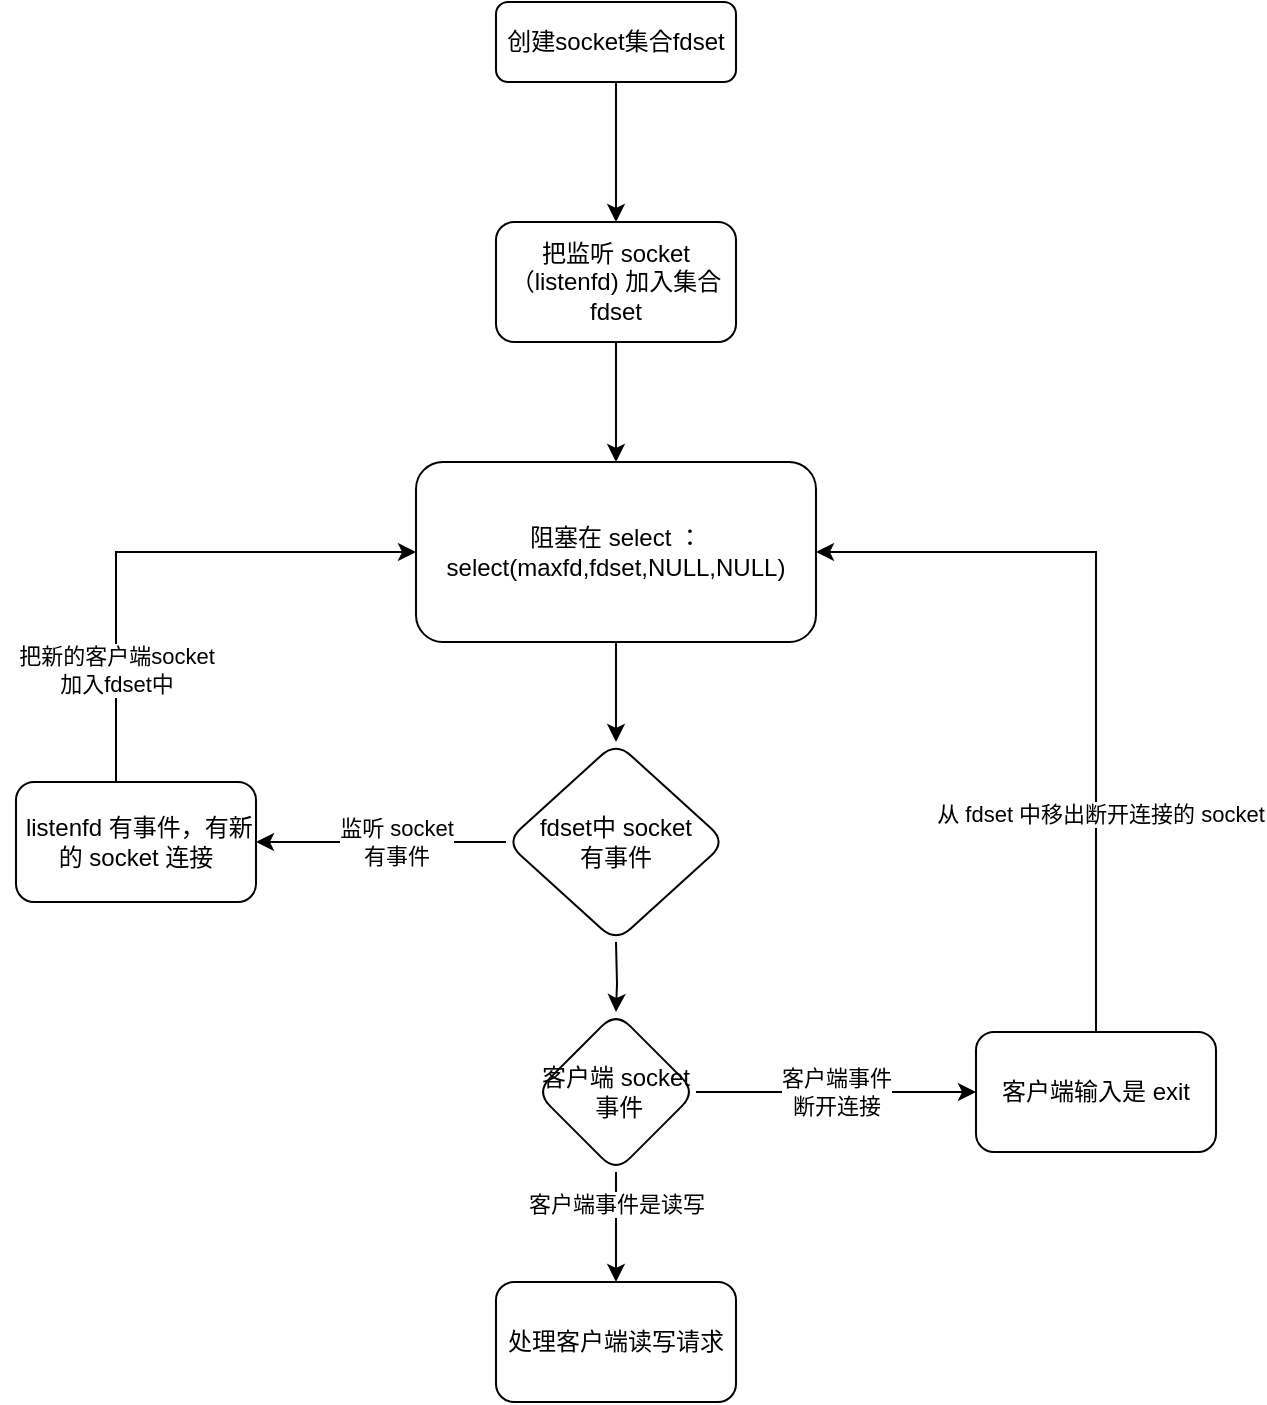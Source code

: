 <mxfile version="18.0.7" type="github">
  <diagram id="C5RBs43oDa-KdzZeNtuy" name="Page-1">
    <mxGraphModel dx="1533" dy="823" grid="1" gridSize="10" guides="1" tooltips="1" connect="1" arrows="1" fold="1" page="1" pageScale="1" pageWidth="827" pageHeight="1169" math="0" shadow="0">
      <root>
        <mxCell id="WIyWlLk6GJQsqaUBKTNV-0" />
        <mxCell id="WIyWlLk6GJQsqaUBKTNV-1" parent="WIyWlLk6GJQsqaUBKTNV-0" />
        <mxCell id="_Qrjj7MO7bXbj3af5D12-1" value="" style="edgeStyle=orthogonalEdgeStyle;rounded=0;orthogonalLoop=1;jettySize=auto;html=1;" edge="1" parent="WIyWlLk6GJQsqaUBKTNV-1" source="WIyWlLk6GJQsqaUBKTNV-3" target="_Qrjj7MO7bXbj3af5D12-0">
          <mxGeometry relative="1" as="geometry" />
        </mxCell>
        <mxCell id="WIyWlLk6GJQsqaUBKTNV-3" value="创建socket集合fdset" style="rounded=1;whiteSpace=wrap;html=1;fontSize=12;glass=0;strokeWidth=1;shadow=0;" parent="WIyWlLk6GJQsqaUBKTNV-1" vertex="1">
          <mxGeometry x="160" y="80" width="120" height="40" as="geometry" />
        </mxCell>
        <mxCell id="_Qrjj7MO7bXbj3af5D12-3" value="" style="edgeStyle=orthogonalEdgeStyle;rounded=0;orthogonalLoop=1;jettySize=auto;html=1;" edge="1" parent="WIyWlLk6GJQsqaUBKTNV-1" source="_Qrjj7MO7bXbj3af5D12-0" target="_Qrjj7MO7bXbj3af5D12-2">
          <mxGeometry relative="1" as="geometry" />
        </mxCell>
        <mxCell id="_Qrjj7MO7bXbj3af5D12-0" value="把监听 socket（listenfd) 加入集合fdset" style="whiteSpace=wrap;html=1;rounded=1;glass=0;strokeWidth=1;shadow=0;" vertex="1" parent="WIyWlLk6GJQsqaUBKTNV-1">
          <mxGeometry x="160" y="190" width="120" height="60" as="geometry" />
        </mxCell>
        <mxCell id="_Qrjj7MO7bXbj3af5D12-5" value="" style="edgeStyle=orthogonalEdgeStyle;rounded=0;orthogonalLoop=1;jettySize=auto;html=1;" edge="1" parent="WIyWlLk6GJQsqaUBKTNV-1" source="_Qrjj7MO7bXbj3af5D12-2" target="_Qrjj7MO7bXbj3af5D12-4">
          <mxGeometry relative="1" as="geometry" />
        </mxCell>
        <mxCell id="_Qrjj7MO7bXbj3af5D12-2" value="阻塞在 select ：&lt;br&gt;select(maxfd,fdset,NULL,NULL)&lt;br&gt;" style="whiteSpace=wrap;html=1;rounded=1;glass=0;strokeWidth=1;shadow=0;" vertex="1" parent="WIyWlLk6GJQsqaUBKTNV-1">
          <mxGeometry x="120" y="310" width="200" height="90" as="geometry" />
        </mxCell>
        <mxCell id="_Qrjj7MO7bXbj3af5D12-7" value="" style="edgeStyle=orthogonalEdgeStyle;rounded=0;orthogonalLoop=1;jettySize=auto;html=1;exitX=0;exitY=0.5;exitDx=0;exitDy=0;" edge="1" parent="WIyWlLk6GJQsqaUBKTNV-1" source="_Qrjj7MO7bXbj3af5D12-4" target="_Qrjj7MO7bXbj3af5D12-6">
          <mxGeometry relative="1" as="geometry" />
        </mxCell>
        <mxCell id="_Qrjj7MO7bXbj3af5D12-12" value="监听 socket &lt;br&gt;有事件" style="edgeLabel;html=1;align=center;verticalAlign=middle;resizable=0;points=[];" vertex="1" connectable="0" parent="_Qrjj7MO7bXbj3af5D12-7">
          <mxGeometry x="-0.32" relative="1" as="geometry">
            <mxPoint x="-13" as="offset" />
          </mxGeometry>
        </mxCell>
        <mxCell id="_Qrjj7MO7bXbj3af5D12-17" value="" style="edgeStyle=orthogonalEdgeStyle;rounded=0;orthogonalLoop=1;jettySize=auto;html=1;" edge="1" parent="WIyWlLk6GJQsqaUBKTNV-1" target="_Qrjj7MO7bXbj3af5D12-16">
          <mxGeometry relative="1" as="geometry">
            <mxPoint x="220" y="550" as="sourcePoint" />
          </mxGeometry>
        </mxCell>
        <mxCell id="_Qrjj7MO7bXbj3af5D12-4" value="fdset中 socket &lt;br&gt;有事件" style="rhombus;whiteSpace=wrap;html=1;rounded=1;glass=0;strokeWidth=1;shadow=0;" vertex="1" parent="WIyWlLk6GJQsqaUBKTNV-1">
          <mxGeometry x="165" y="450" width="110" height="100" as="geometry" />
        </mxCell>
        <mxCell id="_Qrjj7MO7bXbj3af5D12-10" style="edgeStyle=orthogonalEdgeStyle;rounded=0;orthogonalLoop=1;jettySize=auto;html=1;entryX=0;entryY=0.5;entryDx=0;entryDy=0;exitX=0;exitY=0.5;exitDx=0;exitDy=0;" edge="1" parent="WIyWlLk6GJQsqaUBKTNV-1" source="_Qrjj7MO7bXbj3af5D12-6" target="_Qrjj7MO7bXbj3af5D12-2">
          <mxGeometry relative="1" as="geometry">
            <Array as="points">
              <mxPoint x="-30" y="510" />
              <mxPoint x="-30" y="355" />
            </Array>
          </mxGeometry>
        </mxCell>
        <mxCell id="_Qrjj7MO7bXbj3af5D12-11" value="把新的客户端socket&lt;br&gt;加入fdset中" style="edgeLabel;html=1;align=center;verticalAlign=middle;resizable=0;points=[];" vertex="1" connectable="0" parent="_Qrjj7MO7bXbj3af5D12-10">
          <mxGeometry x="0.073" y="-3" relative="1" as="geometry">
            <mxPoint x="-3" y="40" as="offset" />
          </mxGeometry>
        </mxCell>
        <mxCell id="_Qrjj7MO7bXbj3af5D12-6" value="&amp;nbsp;listenfd 有事件，有新的 socket 连接" style="whiteSpace=wrap;html=1;rounded=1;glass=0;strokeWidth=1;shadow=0;" vertex="1" parent="WIyWlLk6GJQsqaUBKTNV-1">
          <mxGeometry x="-80" y="470" width="120" height="60" as="geometry" />
        </mxCell>
        <mxCell id="_Qrjj7MO7bXbj3af5D12-19" value="" style="edgeStyle=orthogonalEdgeStyle;rounded=0;orthogonalLoop=1;jettySize=auto;html=1;" edge="1" parent="WIyWlLk6GJQsqaUBKTNV-1" source="_Qrjj7MO7bXbj3af5D12-16" target="_Qrjj7MO7bXbj3af5D12-18">
          <mxGeometry relative="1" as="geometry" />
        </mxCell>
        <mxCell id="_Qrjj7MO7bXbj3af5D12-24" value="客户端事件是读写" style="edgeLabel;html=1;align=center;verticalAlign=middle;resizable=0;points=[];" vertex="1" connectable="0" parent="_Qrjj7MO7bXbj3af5D12-19">
          <mxGeometry x="-0.418" relative="1" as="geometry">
            <mxPoint as="offset" />
          </mxGeometry>
        </mxCell>
        <mxCell id="_Qrjj7MO7bXbj3af5D12-21" value="" style="edgeStyle=orthogonalEdgeStyle;rounded=0;orthogonalLoop=1;jettySize=auto;html=1;" edge="1" parent="WIyWlLk6GJQsqaUBKTNV-1" source="_Qrjj7MO7bXbj3af5D12-16" target="_Qrjj7MO7bXbj3af5D12-20">
          <mxGeometry relative="1" as="geometry" />
        </mxCell>
        <mxCell id="_Qrjj7MO7bXbj3af5D12-25" value="客户端事件&lt;br&gt;断开连接" style="edgeLabel;html=1;align=center;verticalAlign=middle;resizable=0;points=[];" vertex="1" connectable="0" parent="_Qrjj7MO7bXbj3af5D12-21">
          <mxGeometry x="-0.271" y="3" relative="1" as="geometry">
            <mxPoint x="19" y="3" as="offset" />
          </mxGeometry>
        </mxCell>
        <mxCell id="_Qrjj7MO7bXbj3af5D12-16" value="客户端 socket&lt;br&gt;&amp;nbsp;事件" style="rhombus;whiteSpace=wrap;html=1;rounded=1;glass=0;strokeWidth=1;shadow=0;" vertex="1" parent="WIyWlLk6GJQsqaUBKTNV-1">
          <mxGeometry x="180" y="585" width="80" height="80" as="geometry" />
        </mxCell>
        <mxCell id="_Qrjj7MO7bXbj3af5D12-18" value="处理客户端读写请求" style="whiteSpace=wrap;html=1;rounded=1;glass=0;strokeWidth=1;shadow=0;" vertex="1" parent="WIyWlLk6GJQsqaUBKTNV-1">
          <mxGeometry x="160" y="720" width="120" height="60" as="geometry" />
        </mxCell>
        <mxCell id="_Qrjj7MO7bXbj3af5D12-26" style="edgeStyle=orthogonalEdgeStyle;rounded=0;orthogonalLoop=1;jettySize=auto;html=1;exitX=0.5;exitY=0;exitDx=0;exitDy=0;entryX=1;entryY=0.5;entryDx=0;entryDy=0;" edge="1" parent="WIyWlLk6GJQsqaUBKTNV-1" source="_Qrjj7MO7bXbj3af5D12-20" target="_Qrjj7MO7bXbj3af5D12-2">
          <mxGeometry relative="1" as="geometry" />
        </mxCell>
        <mxCell id="_Qrjj7MO7bXbj3af5D12-27" value="从 fdset 中移出断开连接的 socket" style="edgeLabel;html=1;align=center;verticalAlign=middle;resizable=0;points=[];" vertex="1" connectable="0" parent="_Qrjj7MO7bXbj3af5D12-26">
          <mxGeometry x="-0.426" y="-2" relative="1" as="geometry">
            <mxPoint as="offset" />
          </mxGeometry>
        </mxCell>
        <mxCell id="_Qrjj7MO7bXbj3af5D12-20" value="客户端输入是 exit" style="whiteSpace=wrap;html=1;rounded=1;glass=0;strokeWidth=1;shadow=0;" vertex="1" parent="WIyWlLk6GJQsqaUBKTNV-1">
          <mxGeometry x="400" y="595" width="120" height="60" as="geometry" />
        </mxCell>
      </root>
    </mxGraphModel>
  </diagram>
</mxfile>
